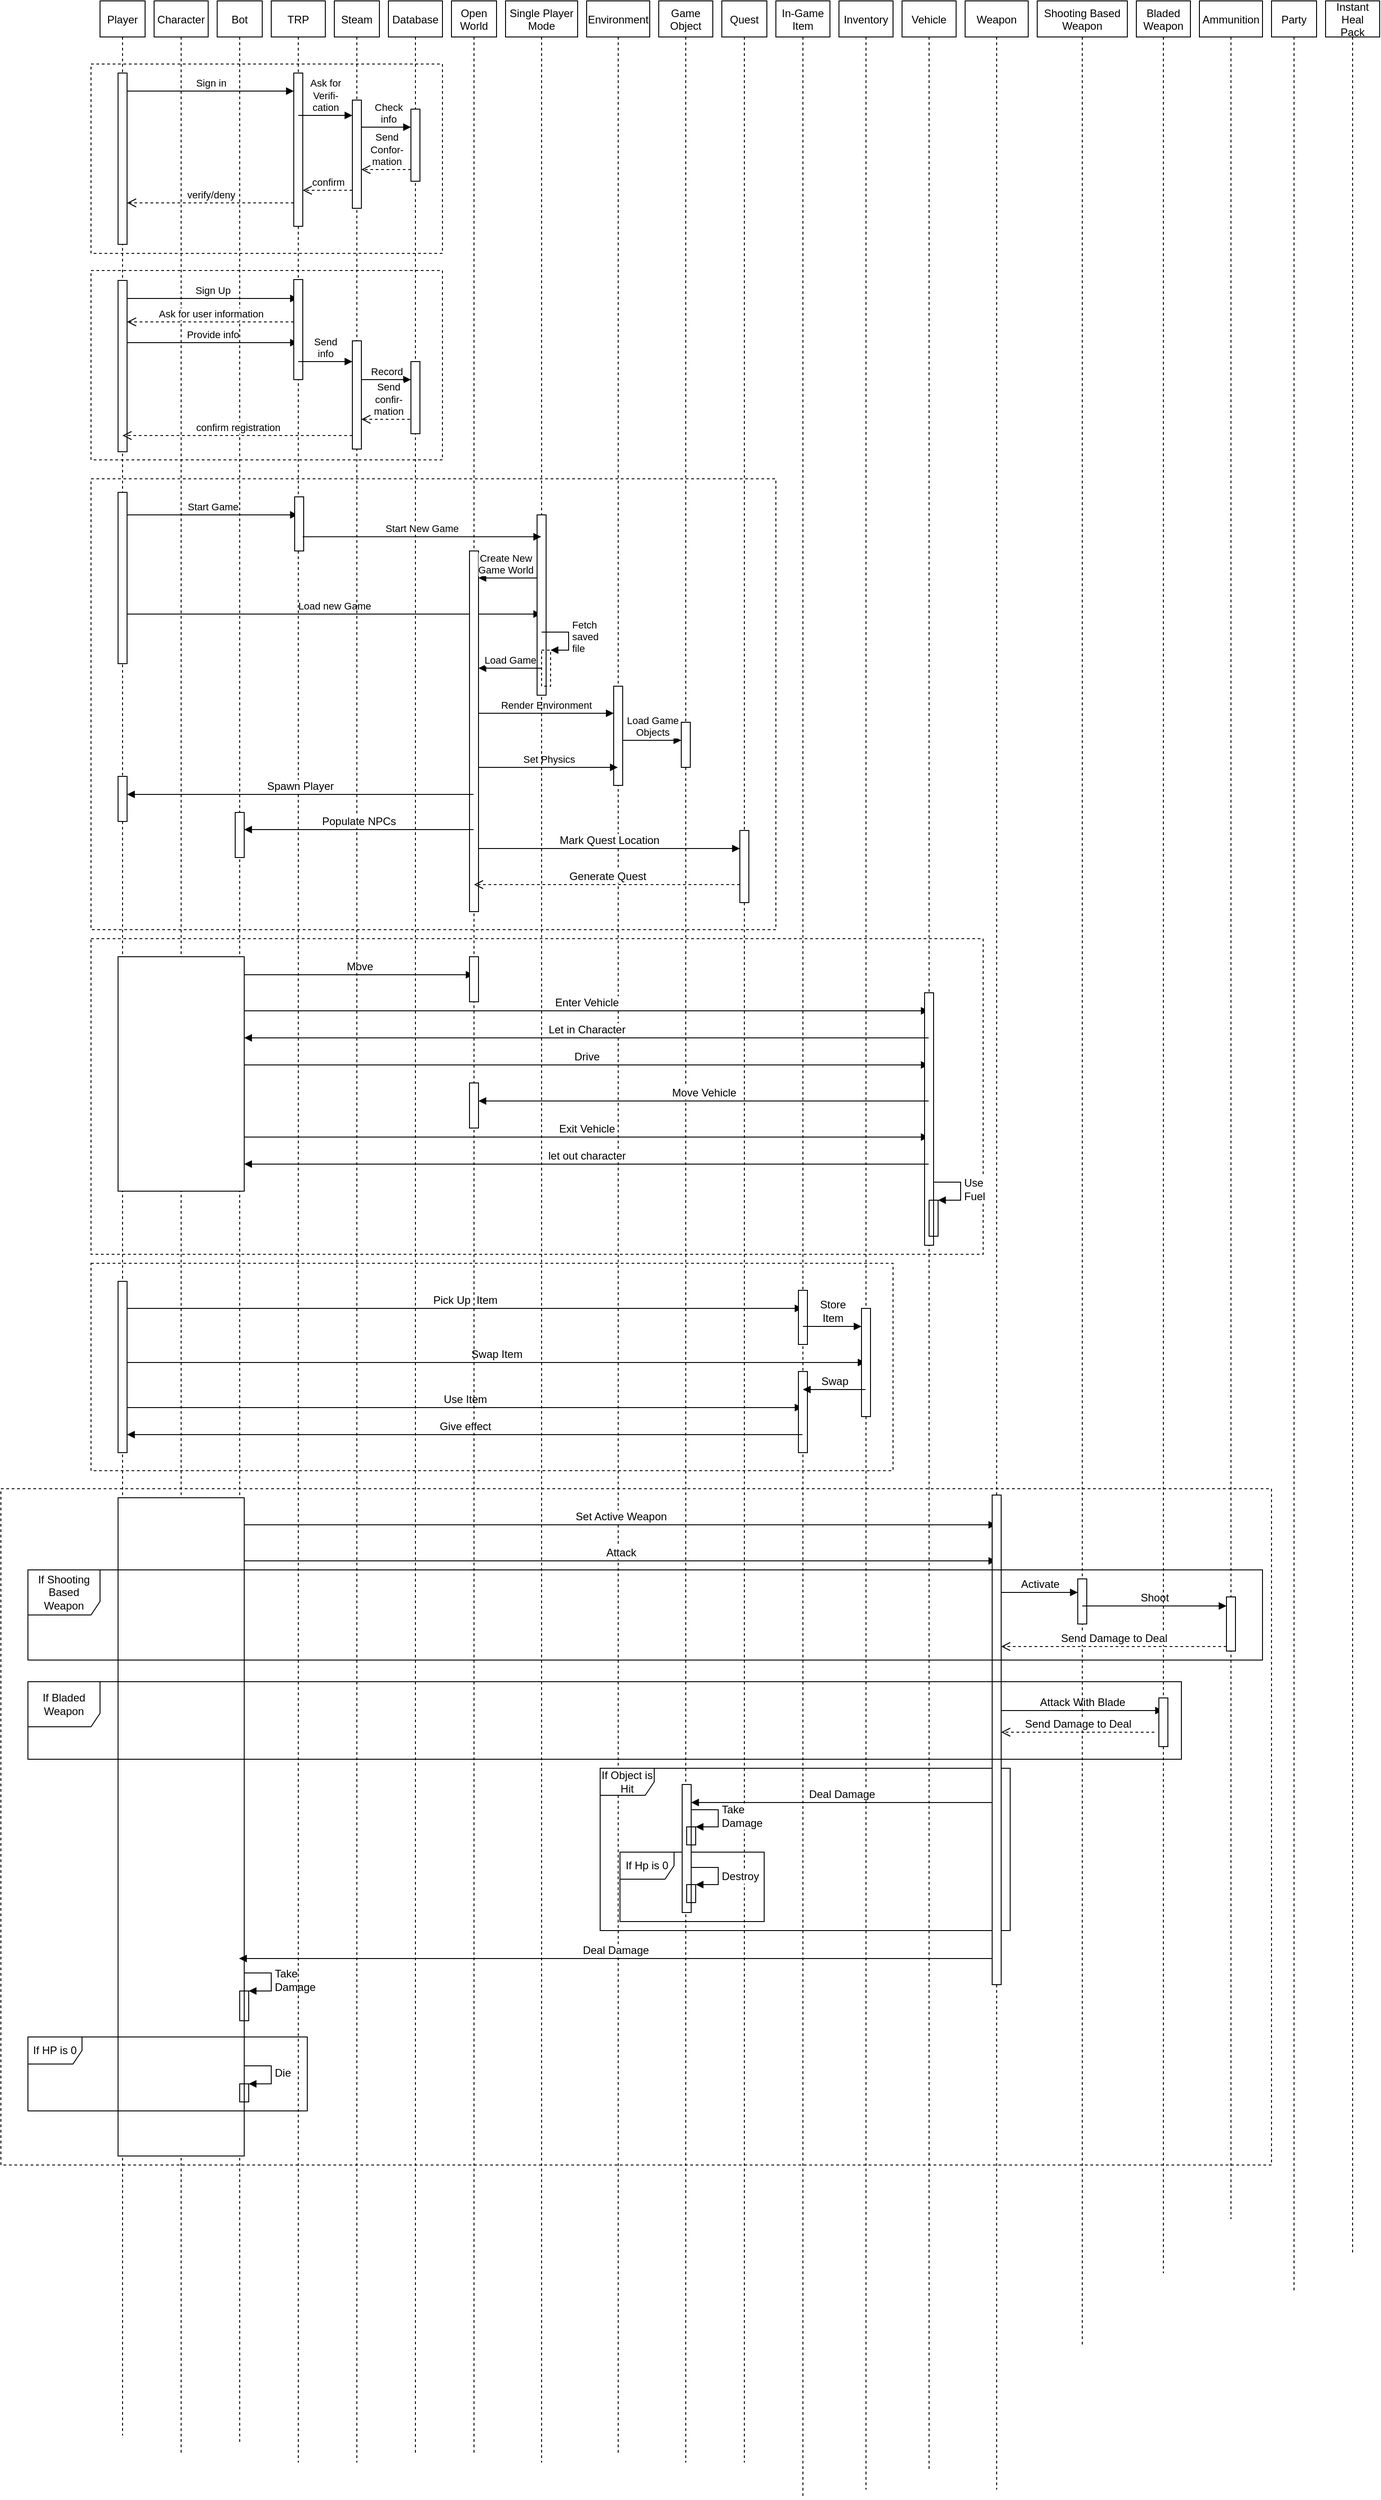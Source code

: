 <mxfile version="17.0.0" type="github">
  <diagram id="kgpKYQtTHZ0yAKxKKP6v" name="Page-1">
    <mxGraphModel dx="667" dy="747" grid="1" gridSize="10" guides="0" tooltips="1" connect="0" arrows="0" fold="1" page="1" pageScale="1" pageWidth="850" pageHeight="1100" math="0" shadow="0">
      <root>
        <mxCell id="0" />
        <mxCell id="1" parent="0" />
        <mxCell id="_rLH7s73-tPlKPjFJsqt-13" value="Environment" style="shape=umlLifeline;perimeter=lifelinePerimeter;container=1;collapsible=0;recursiveResize=0;rounded=0;shadow=0;strokeWidth=1;" vertex="1" parent="1">
          <mxGeometry x="660" y="80" width="70" height="2720" as="geometry" />
        </mxCell>
        <mxCell id="_rLH7s73-tPlKPjFJsqt-14" value="" style="points=[];perimeter=orthogonalPerimeter;rounded=0;shadow=0;strokeWidth=1;" vertex="1" parent="_rLH7s73-tPlKPjFJsqt-13">
          <mxGeometry x="30" y="760" width="10" height="110" as="geometry" />
        </mxCell>
        <mxCell id="_rLH7s73-tPlKPjFJsqt-87" value="&lt;div&gt;Load Game&lt;/div&gt;&lt;div&gt;Objects&lt;br&gt;&lt;/div&gt;" style="html=1;verticalAlign=bottom;endArrow=block;rounded=0;labelBackgroundColor=#FFFFFF;" edge="1" parent="_rLH7s73-tPlKPjFJsqt-13" target="_rLH7s73-tPlKPjFJsqt-16">
          <mxGeometry width="80" relative="1" as="geometry">
            <mxPoint x="40" y="820" as="sourcePoint" />
            <mxPoint x="120" y="820" as="targetPoint" />
          </mxGeometry>
        </mxCell>
        <mxCell id="_rLH7s73-tPlKPjFJsqt-17" value="Quest" style="shape=umlLifeline;perimeter=lifelinePerimeter;container=1;collapsible=0;recursiveResize=0;rounded=0;shadow=0;strokeWidth=1;" vertex="1" parent="1">
          <mxGeometry x="810" y="80" width="50" height="2730" as="geometry" />
        </mxCell>
        <mxCell id="_rLH7s73-tPlKPjFJsqt-145" value="&lt;div&gt;If Object is&lt;/div&gt;&lt;div&gt;Hit&lt;br&gt;&lt;/div&gt;" style="shape=umlFrame;whiteSpace=wrap;html=1;fontSize=12;fillColor=default;" vertex="1" parent="_rLH7s73-tPlKPjFJsqt-17">
          <mxGeometry x="-135" y="1960" width="455" height="180" as="geometry" />
        </mxCell>
        <mxCell id="_rLH7s73-tPlKPjFJsqt-148" value="If Hp is 0" style="shape=umlFrame;whiteSpace=wrap;html=1;fontSize=12;fillColor=default;" vertex="1" parent="_rLH7s73-tPlKPjFJsqt-17">
          <mxGeometry x="-113" y="2053" width="160" height="77" as="geometry" />
        </mxCell>
        <mxCell id="_rLH7s73-tPlKPjFJsqt-118" value="" style="rounded=0;whiteSpace=wrap;html=1;dashed=1;fontSize=12;fillColor=none;" vertex="1" parent="1">
          <mxGeometry x="110" y="1480" width="890" height="230" as="geometry" />
        </mxCell>
        <mxCell id="_rLH7s73-tPlKPjFJsqt-109" value="" style="rounded=0;whiteSpace=wrap;html=1;dashed=1;fontSize=12;fillColor=none;" vertex="1" parent="1">
          <mxGeometry x="110" y="1120" width="990" height="350" as="geometry" />
        </mxCell>
        <mxCell id="_rLH7s73-tPlKPjFJsqt-96" value="" style="rounded=0;whiteSpace=wrap;html=1;dashed=1;fontSize=12;fillColor=none;" vertex="1" parent="1">
          <mxGeometry x="110" y="610" width="760" height="500" as="geometry" />
        </mxCell>
        <mxCell id="_rLH7s73-tPlKPjFJsqt-76" value="" style="rounded=0;whiteSpace=wrap;html=1;fillColor=none;dashed=1;" vertex="1" parent="1">
          <mxGeometry x="110" y="379" width="390" height="210" as="geometry" />
        </mxCell>
        <mxCell id="_rLH7s73-tPlKPjFJsqt-64" value="" style="rounded=0;whiteSpace=wrap;html=1;fillColor=none;dashed=1;" vertex="1" parent="1">
          <mxGeometry x="110" y="150" width="390" height="210" as="geometry" />
        </mxCell>
        <mxCell id="3nuBFxr9cyL0pnOWT2aG-1" value="Player" style="shape=umlLifeline;perimeter=lifelinePerimeter;container=1;collapsible=0;recursiveResize=0;rounded=0;shadow=0;strokeWidth=1;" parent="1" vertex="1">
          <mxGeometry x="120" y="80" width="50" height="2700" as="geometry" />
        </mxCell>
        <mxCell id="3nuBFxr9cyL0pnOWT2aG-2" value="" style="points=[];perimeter=orthogonalPerimeter;rounded=0;shadow=0;strokeWidth=1;" parent="3nuBFxr9cyL0pnOWT2aG-1" vertex="1">
          <mxGeometry x="20" y="80" width="10" height="190" as="geometry" />
        </mxCell>
        <mxCell id="_rLH7s73-tPlKPjFJsqt-55" value="Sign in" style="html=1;verticalAlign=bottom;endArrow=block;rounded=0;" edge="1" parent="3nuBFxr9cyL0pnOWT2aG-1" target="_rLH7s73-tPlKPjFJsqt-50">
          <mxGeometry width="80" relative="1" as="geometry">
            <mxPoint x="30" y="100" as="sourcePoint" />
            <mxPoint x="110" y="100" as="targetPoint" />
          </mxGeometry>
        </mxCell>
        <mxCell id="_rLH7s73-tPlKPjFJsqt-65" value="" style="points=[];perimeter=orthogonalPerimeter;rounded=0;shadow=0;strokeWidth=1;" vertex="1" parent="3nuBFxr9cyL0pnOWT2aG-1">
          <mxGeometry x="20" y="310" width="10" height="190" as="geometry" />
        </mxCell>
        <mxCell id="_rLH7s73-tPlKPjFJsqt-67" value="Sign Up" style="html=1;verticalAlign=bottom;endArrow=block;rounded=0;" edge="1" parent="3nuBFxr9cyL0pnOWT2aG-1" target="_rLH7s73-tPlKPjFJsqt-3">
          <mxGeometry width="80" relative="1" as="geometry">
            <mxPoint x="30" y="330" as="sourcePoint" />
            <mxPoint x="220" y="330" as="targetPoint" />
          </mxGeometry>
        </mxCell>
        <mxCell id="_rLH7s73-tPlKPjFJsqt-69" value="Provide info" style="html=1;verticalAlign=bottom;endArrow=block;rounded=0;" edge="1" parent="3nuBFxr9cyL0pnOWT2aG-1">
          <mxGeometry width="80" relative="1" as="geometry">
            <mxPoint x="30" y="379" as="sourcePoint" />
            <mxPoint x="219.5" y="379" as="targetPoint" />
          </mxGeometry>
        </mxCell>
        <mxCell id="_rLH7s73-tPlKPjFJsqt-77" value="" style="points=[];perimeter=orthogonalPerimeter;rounded=0;shadow=0;strokeWidth=1;" vertex="1" parent="3nuBFxr9cyL0pnOWT2aG-1">
          <mxGeometry x="20" y="545" width="10" height="190" as="geometry" />
        </mxCell>
        <mxCell id="_rLH7s73-tPlKPjFJsqt-79" value="Start Game" style="html=1;verticalAlign=bottom;endArrow=block;rounded=0;" edge="1" parent="3nuBFxr9cyL0pnOWT2aG-1" target="_rLH7s73-tPlKPjFJsqt-3">
          <mxGeometry width="80" relative="1" as="geometry">
            <mxPoint x="30" y="570" as="sourcePoint" />
            <mxPoint x="110" y="570" as="targetPoint" />
          </mxGeometry>
        </mxCell>
        <mxCell id="_rLH7s73-tPlKPjFJsqt-82" value="Load new Game" style="html=1;verticalAlign=bottom;endArrow=block;rounded=0;" edge="1" parent="3nuBFxr9cyL0pnOWT2aG-1" target="_rLH7s73-tPlKPjFJsqt-11">
          <mxGeometry width="80" relative="1" as="geometry">
            <mxPoint x="30" y="680" as="sourcePoint" />
            <mxPoint x="110" y="680" as="targetPoint" />
          </mxGeometry>
        </mxCell>
        <mxCell id="_rLH7s73-tPlKPjFJsqt-110" value="" style="points=[];perimeter=orthogonalPerimeter;rounded=0;shadow=0;strokeWidth=1;" vertex="1" parent="3nuBFxr9cyL0pnOWT2aG-1">
          <mxGeometry x="20" y="1420" width="10" height="190" as="geometry" />
        </mxCell>
        <mxCell id="_rLH7s73-tPlKPjFJsqt-111" value="Pick Up&amp;nbsp; Item" style="html=1;verticalAlign=bottom;endArrow=block;rounded=0;labelBackgroundColor=#FFFFFF;fontSize=12;" edge="1" parent="3nuBFxr9cyL0pnOWT2aG-1" target="_rLH7s73-tPlKPjFJsqt-19">
          <mxGeometry width="80" relative="1" as="geometry">
            <mxPoint x="30" y="1450" as="sourcePoint" />
            <mxPoint x="110" y="1450" as="targetPoint" />
          </mxGeometry>
        </mxCell>
        <mxCell id="_rLH7s73-tPlKPjFJsqt-113" value="Swap Item" style="html=1;verticalAlign=bottom;endArrow=block;rounded=0;labelBackgroundColor=#FFFFFF;fontSize=12;" edge="1" parent="3nuBFxr9cyL0pnOWT2aG-1" target="_rLH7s73-tPlKPjFJsqt-23">
          <mxGeometry width="80" relative="1" as="geometry">
            <mxPoint x="30" y="1510" as="sourcePoint" />
            <mxPoint x="110" y="1510" as="targetPoint" />
          </mxGeometry>
        </mxCell>
        <mxCell id="_rLH7s73-tPlKPjFJsqt-116" value="Use Item" style="html=1;verticalAlign=bottom;endArrow=block;rounded=0;labelBackgroundColor=#FFFFFF;fontSize=12;" edge="1" parent="3nuBFxr9cyL0pnOWT2aG-1" target="_rLH7s73-tPlKPjFJsqt-19">
          <mxGeometry width="80" relative="1" as="geometry">
            <mxPoint x="30" y="1560" as="sourcePoint" />
            <mxPoint x="110" y="1560" as="targetPoint" />
          </mxGeometry>
        </mxCell>
        <mxCell id="3nuBFxr9cyL0pnOWT2aG-5" value="Character" style="shape=umlLifeline;perimeter=lifelinePerimeter;container=1;collapsible=0;recursiveResize=0;rounded=0;shadow=0;strokeWidth=1;" parent="1" vertex="1">
          <mxGeometry x="180" y="80" width="60" height="2720" as="geometry" />
        </mxCell>
        <mxCell id="_rLH7s73-tPlKPjFJsqt-1" value="Bot" style="shape=umlLifeline;perimeter=lifelinePerimeter;container=1;collapsible=0;recursiveResize=0;rounded=0;shadow=0;strokeWidth=1;" vertex="1" parent="1">
          <mxGeometry x="250" y="80" width="50" height="2710" as="geometry" />
        </mxCell>
        <mxCell id="_rLH7s73-tPlKPjFJsqt-91" value="" style="points=[];perimeter=orthogonalPerimeter;rounded=0;shadow=0;strokeWidth=1;" vertex="1" parent="_rLH7s73-tPlKPjFJsqt-1">
          <mxGeometry x="20" y="900" width="10" height="50" as="geometry" />
        </mxCell>
        <mxCell id="_rLH7s73-tPlKPjFJsqt-99" value="Move" style="html=1;verticalAlign=bottom;endArrow=block;rounded=0;labelBackgroundColor=#FFFFFF;fontSize=12;" edge="1" parent="_rLH7s73-tPlKPjFJsqt-1" target="_rLH7s73-tPlKPjFJsqt-9">
          <mxGeometry width="80" relative="1" as="geometry">
            <mxPoint x="30" y="1080" as="sourcePoint" />
            <mxPoint x="110" y="1080" as="targetPoint" />
          </mxGeometry>
        </mxCell>
        <mxCell id="_rLH7s73-tPlKPjFJsqt-100" value="Enter Vehicle" style="html=1;verticalAlign=bottom;endArrow=block;rounded=0;labelBackgroundColor=#FFFFFF;fontSize=12;" edge="1" parent="_rLH7s73-tPlKPjFJsqt-1" target="_rLH7s73-tPlKPjFJsqt-25">
          <mxGeometry width="80" relative="1" as="geometry">
            <mxPoint x="30" y="1120" as="sourcePoint" />
            <mxPoint x="110" y="1120" as="targetPoint" />
          </mxGeometry>
        </mxCell>
        <mxCell id="_rLH7s73-tPlKPjFJsqt-102" value="Drive" style="html=1;verticalAlign=bottom;endArrow=block;rounded=0;labelBackgroundColor=#FFFFFF;fontSize=12;" edge="1" parent="_rLH7s73-tPlKPjFJsqt-1">
          <mxGeometry width="80" relative="1" as="geometry">
            <mxPoint x="30" y="1180" as="sourcePoint" />
            <mxPoint x="789.5" y="1180" as="targetPoint" />
          </mxGeometry>
        </mxCell>
        <mxCell id="_rLH7s73-tPlKPjFJsqt-105" value="Exit Vehicle" style="html=1;verticalAlign=bottom;endArrow=block;rounded=0;labelBackgroundColor=#FFFFFF;fontSize=12;" edge="1" parent="_rLH7s73-tPlKPjFJsqt-1" target="_rLH7s73-tPlKPjFJsqt-25">
          <mxGeometry width="80" relative="1" as="geometry">
            <mxPoint x="30" y="1260" as="sourcePoint" />
            <mxPoint x="110" y="1260" as="targetPoint" />
          </mxGeometry>
        </mxCell>
        <mxCell id="_rLH7s73-tPlKPjFJsqt-119" value="" style="points=[];perimeter=orthogonalPerimeter;rounded=0;shadow=0;strokeWidth=1;" vertex="1" parent="_rLH7s73-tPlKPjFJsqt-1">
          <mxGeometry x="-110" y="1660" width="140" height="730" as="geometry" />
        </mxCell>
        <mxCell id="_rLH7s73-tPlKPjFJsqt-121" value="Set Active Weapon" style="html=1;verticalAlign=bottom;endArrow=block;rounded=0;labelBackgroundColor=#FFFFFF;fontSize=12;" edge="1" parent="_rLH7s73-tPlKPjFJsqt-1" target="_rLH7s73-tPlKPjFJsqt-21">
          <mxGeometry width="80" relative="1" as="geometry">
            <mxPoint x="30" y="1690" as="sourcePoint" />
            <mxPoint x="110" y="1690" as="targetPoint" />
          </mxGeometry>
        </mxCell>
        <mxCell id="_rLH7s73-tPlKPjFJsqt-122" value="Attack" style="html=1;verticalAlign=bottom;endArrow=block;rounded=0;labelBackgroundColor=#FFFFFF;fontSize=12;" edge="1" parent="_rLH7s73-tPlKPjFJsqt-1" target="_rLH7s73-tPlKPjFJsqt-21">
          <mxGeometry width="80" relative="1" as="geometry">
            <mxPoint x="30" y="1730" as="sourcePoint" />
            <mxPoint x="110" y="1730" as="targetPoint" />
          </mxGeometry>
        </mxCell>
        <mxCell id="_rLH7s73-tPlKPjFJsqt-134" value="" style="html=1;points=[];perimeter=orthogonalPerimeter;fontSize=12;fillColor=none;" vertex="1" parent="_rLH7s73-tPlKPjFJsqt-1">
          <mxGeometry x="25" y="2207" width="10" height="33" as="geometry" />
        </mxCell>
        <mxCell id="_rLH7s73-tPlKPjFJsqt-135" value="&lt;div&gt;Take&lt;/div&gt;&lt;div&gt;Damage&lt;/div&gt;" style="edgeStyle=orthogonalEdgeStyle;html=1;align=left;spacingLeft=2;endArrow=block;rounded=0;entryX=1;entryY=0;labelBackgroundColor=#FFFFFF;fontSize=12;" edge="1" target="_rLH7s73-tPlKPjFJsqt-134" parent="_rLH7s73-tPlKPjFJsqt-1">
          <mxGeometry relative="1" as="geometry">
            <mxPoint x="30" y="2187" as="sourcePoint" />
            <Array as="points">
              <mxPoint x="60" y="2187" />
            </Array>
          </mxGeometry>
        </mxCell>
        <mxCell id="_rLH7s73-tPlKPjFJsqt-3" value="TRP" style="shape=umlLifeline;perimeter=lifelinePerimeter;container=1;collapsible=0;recursiveResize=0;rounded=0;shadow=0;strokeWidth=1;" vertex="1" parent="1">
          <mxGeometry x="310" y="80" width="60" height="2730" as="geometry" />
        </mxCell>
        <mxCell id="_rLH7s73-tPlKPjFJsqt-50" value="" style="points=[];perimeter=orthogonalPerimeter;rounded=0;shadow=0;strokeWidth=1;" vertex="1" parent="_rLH7s73-tPlKPjFJsqt-3">
          <mxGeometry x="25" y="80" width="10" height="170" as="geometry" />
        </mxCell>
        <mxCell id="_rLH7s73-tPlKPjFJsqt-56" value="&lt;div&gt;Ask for &lt;br&gt;&lt;/div&gt;&lt;div&gt;Verifi-&lt;/div&gt;&lt;div&gt;cation&lt;br&gt;&lt;/div&gt;" style="html=1;verticalAlign=bottom;endArrow=block;rounded=0;" edge="1" parent="_rLH7s73-tPlKPjFJsqt-3" target="_rLH7s73-tPlKPjFJsqt-51">
          <mxGeometry width="80" relative="1" as="geometry">
            <mxPoint x="30" y="127" as="sourcePoint" />
            <mxPoint x="94.5" y="127" as="targetPoint" />
          </mxGeometry>
        </mxCell>
        <mxCell id="_rLH7s73-tPlKPjFJsqt-61" value="confirm" style="html=1;verticalAlign=bottom;endArrow=open;dashed=1;endSize=8;rounded=0;" edge="1" parent="_rLH7s73-tPlKPjFJsqt-3" target="_rLH7s73-tPlKPjFJsqt-50">
          <mxGeometry relative="1" as="geometry">
            <mxPoint x="90" y="210" as="sourcePoint" />
            <mxPoint x="40" y="210" as="targetPoint" />
          </mxGeometry>
        </mxCell>
        <mxCell id="_rLH7s73-tPlKPjFJsqt-66" value="" style="points=[];perimeter=orthogonalPerimeter;rounded=0;shadow=0;strokeWidth=1;" vertex="1" parent="_rLH7s73-tPlKPjFJsqt-3">
          <mxGeometry x="25" y="309" width="10" height="111" as="geometry" />
        </mxCell>
        <mxCell id="_rLH7s73-tPlKPjFJsqt-71" value="&lt;div&gt;Send&lt;/div&gt;&lt;div&gt;info&lt;/div&gt;" style="html=1;verticalAlign=bottom;endArrow=block;rounded=0;" edge="1" parent="_rLH7s73-tPlKPjFJsqt-3" target="_rLH7s73-tPlKPjFJsqt-70">
          <mxGeometry width="80" relative="1" as="geometry">
            <mxPoint x="30" y="400" as="sourcePoint" />
            <mxPoint x="110" y="400" as="targetPoint" />
          </mxGeometry>
        </mxCell>
        <mxCell id="_rLH7s73-tPlKPjFJsqt-75" value="confirm registration" style="html=1;verticalAlign=bottom;endArrow=open;dashed=1;endSize=8;rounded=0;" edge="1" parent="_rLH7s73-tPlKPjFJsqt-3">
          <mxGeometry relative="1" as="geometry">
            <mxPoint x="90" y="482" as="sourcePoint" />
            <mxPoint x="-165.071" y="482" as="targetPoint" />
          </mxGeometry>
        </mxCell>
        <mxCell id="_rLH7s73-tPlKPjFJsqt-78" value="" style="points=[];perimeter=orthogonalPerimeter;rounded=0;shadow=0;strokeWidth=1;" vertex="1" parent="_rLH7s73-tPlKPjFJsqt-3">
          <mxGeometry x="26" y="550" width="10" height="60" as="geometry" />
        </mxCell>
        <mxCell id="_rLH7s73-tPlKPjFJsqt-5" value="Steam" style="shape=umlLifeline;perimeter=lifelinePerimeter;container=1;collapsible=0;recursiveResize=0;rounded=0;shadow=0;strokeWidth=1;" vertex="1" parent="1">
          <mxGeometry x="380" y="80" width="50" height="2730" as="geometry" />
        </mxCell>
        <mxCell id="_rLH7s73-tPlKPjFJsqt-51" value="" style="points=[];perimeter=orthogonalPerimeter;rounded=0;shadow=0;strokeWidth=1;" vertex="1" parent="_rLH7s73-tPlKPjFJsqt-5">
          <mxGeometry x="20" y="110" width="10" height="120" as="geometry" />
        </mxCell>
        <mxCell id="_rLH7s73-tPlKPjFJsqt-58" value="&lt;div&gt;Check &lt;br&gt;&lt;/div&gt;&lt;div&gt;info&lt;/div&gt;" style="html=1;verticalAlign=bottom;endArrow=block;rounded=0;" edge="1" parent="_rLH7s73-tPlKPjFJsqt-5">
          <mxGeometry x="0.091" width="80" relative="1" as="geometry">
            <mxPoint x="30" y="140" as="sourcePoint" />
            <mxPoint x="85" y="140" as="targetPoint" />
            <mxPoint as="offset" />
          </mxGeometry>
        </mxCell>
        <mxCell id="_rLH7s73-tPlKPjFJsqt-60" value="&lt;div&gt;Send&lt;/div&gt;&lt;div&gt;Confor-&lt;/div&gt;&lt;div&gt;mation&lt;/div&gt;" style="html=1;verticalAlign=bottom;endArrow=open;dashed=1;endSize=8;rounded=0;" edge="1" parent="_rLH7s73-tPlKPjFJsqt-5">
          <mxGeometry relative="1" as="geometry">
            <mxPoint x="85" y="187" as="sourcePoint" />
            <mxPoint x="30" y="187" as="targetPoint" />
          </mxGeometry>
        </mxCell>
        <mxCell id="_rLH7s73-tPlKPjFJsqt-70" value="" style="points=[];perimeter=orthogonalPerimeter;rounded=0;shadow=0;strokeWidth=1;" vertex="1" parent="_rLH7s73-tPlKPjFJsqt-5">
          <mxGeometry x="20" y="377" width="10" height="120" as="geometry" />
        </mxCell>
        <mxCell id="_rLH7s73-tPlKPjFJsqt-73" value="Record" style="html=1;verticalAlign=bottom;endArrow=block;rounded=0;" edge="1" parent="_rLH7s73-tPlKPjFJsqt-5" target="_rLH7s73-tPlKPjFJsqt-72">
          <mxGeometry width="80" relative="1" as="geometry">
            <mxPoint x="30" y="420" as="sourcePoint" />
            <mxPoint x="110" y="420" as="targetPoint" />
          </mxGeometry>
        </mxCell>
        <mxCell id="_rLH7s73-tPlKPjFJsqt-74" value="&lt;div&gt;Send &lt;br&gt;&lt;/div&gt;&lt;div&gt;confir-&lt;/div&gt;&lt;div&gt;mation&lt;/div&gt;" style="html=1;verticalAlign=bottom;endArrow=open;dashed=1;endSize=8;rounded=0;" edge="1" parent="_rLH7s73-tPlKPjFJsqt-5">
          <mxGeometry relative="1" as="geometry">
            <mxPoint x="90" y="464" as="sourcePoint" />
            <mxPoint x="30" y="464" as="targetPoint" />
          </mxGeometry>
        </mxCell>
        <mxCell id="_rLH7s73-tPlKPjFJsqt-7" value="Database" style="shape=umlLifeline;perimeter=lifelinePerimeter;container=1;collapsible=0;recursiveResize=0;rounded=0;shadow=0;strokeWidth=1;" vertex="1" parent="1">
          <mxGeometry x="440" y="80" width="60" height="2720" as="geometry" />
        </mxCell>
        <mxCell id="_rLH7s73-tPlKPjFJsqt-52" value="" style="points=[];perimeter=orthogonalPerimeter;rounded=0;shadow=0;strokeWidth=1;" vertex="1" parent="_rLH7s73-tPlKPjFJsqt-7">
          <mxGeometry x="25" y="120" width="10" height="80" as="geometry" />
        </mxCell>
        <mxCell id="_rLH7s73-tPlKPjFJsqt-72" value="" style="points=[];perimeter=orthogonalPerimeter;rounded=0;shadow=0;strokeWidth=1;" vertex="1" parent="_rLH7s73-tPlKPjFJsqt-7">
          <mxGeometry x="25" y="400" width="10" height="80" as="geometry" />
        </mxCell>
        <mxCell id="_rLH7s73-tPlKPjFJsqt-9" value="Open&#xa;World" style="shape=umlLifeline;perimeter=lifelinePerimeter;container=1;collapsible=0;recursiveResize=0;rounded=0;shadow=0;strokeWidth=1;" vertex="1" parent="1">
          <mxGeometry x="510" y="80" width="50" height="2720" as="geometry" />
        </mxCell>
        <mxCell id="_rLH7s73-tPlKPjFJsqt-10" value="" style="points=[];perimeter=orthogonalPerimeter;rounded=0;shadow=0;strokeWidth=1;" vertex="1" parent="_rLH7s73-tPlKPjFJsqt-9">
          <mxGeometry x="20" y="610" width="10" height="400" as="geometry" />
        </mxCell>
        <mxCell id="_rLH7s73-tPlKPjFJsqt-86" value="&lt;span style=&quot;background-color: rgb(255 , 255 , 255)&quot;&gt;Render Environment&lt;/span&gt;" style="html=1;verticalAlign=bottom;endArrow=block;rounded=0;" edge="1" parent="_rLH7s73-tPlKPjFJsqt-9" target="_rLH7s73-tPlKPjFJsqt-14">
          <mxGeometry width="80" relative="1" as="geometry">
            <mxPoint x="30" y="790" as="sourcePoint" />
            <mxPoint x="170" y="790" as="targetPoint" />
          </mxGeometry>
        </mxCell>
        <mxCell id="_rLH7s73-tPlKPjFJsqt-88" value="Set Physics" style="html=1;verticalAlign=bottom;endArrow=block;rounded=0;labelBackgroundColor=#FFFFFF;" edge="1" parent="_rLH7s73-tPlKPjFJsqt-9" target="_rLH7s73-tPlKPjFJsqt-13">
          <mxGeometry width="80" relative="1" as="geometry">
            <mxPoint x="30" y="850" as="sourcePoint" />
            <mxPoint x="110" y="850" as="targetPoint" />
          </mxGeometry>
        </mxCell>
        <mxCell id="_rLH7s73-tPlKPjFJsqt-93" value="Mark Quest Location" style="html=1;verticalAlign=bottom;endArrow=block;rounded=0;labelBackgroundColor=#FFFFFF;fontSize=12;" edge="1" parent="_rLH7s73-tPlKPjFJsqt-9" target="_rLH7s73-tPlKPjFJsqt-18">
          <mxGeometry width="80" relative="1" as="geometry">
            <mxPoint x="30" y="940" as="sourcePoint" />
            <mxPoint x="110" y="940" as="targetPoint" />
          </mxGeometry>
        </mxCell>
        <mxCell id="_rLH7s73-tPlKPjFJsqt-98" value="" style="points=[];perimeter=orthogonalPerimeter;rounded=0;shadow=0;strokeWidth=1;" vertex="1" parent="_rLH7s73-tPlKPjFJsqt-9">
          <mxGeometry x="20" y="1060" width="10" height="50" as="geometry" />
        </mxCell>
        <mxCell id="_rLH7s73-tPlKPjFJsqt-103" value="" style="points=[];perimeter=orthogonalPerimeter;rounded=0;shadow=0;strokeWidth=1;" vertex="1" parent="_rLH7s73-tPlKPjFJsqt-9">
          <mxGeometry x="20" y="1200" width="10" height="50" as="geometry" />
        </mxCell>
        <mxCell id="_rLH7s73-tPlKPjFJsqt-11" value="Single Player&#xa;Mode" style="shape=umlLifeline;perimeter=lifelinePerimeter;container=1;collapsible=0;recursiveResize=0;rounded=0;shadow=0;strokeWidth=1;" vertex="1" parent="1">
          <mxGeometry x="570" y="80" width="80" height="2730" as="geometry" />
        </mxCell>
        <mxCell id="_rLH7s73-tPlKPjFJsqt-12" value="" style="points=[];perimeter=orthogonalPerimeter;rounded=0;shadow=0;strokeWidth=1;" vertex="1" parent="_rLH7s73-tPlKPjFJsqt-11">
          <mxGeometry x="35" y="570" width="10" height="200" as="geometry" />
        </mxCell>
        <mxCell id="_rLH7s73-tPlKPjFJsqt-81" value="&lt;div&gt;Create New&lt;/div&gt;&lt;div&gt;Game World&lt;br&gt;&lt;/div&gt;" style="html=1;verticalAlign=bottom;endArrow=block;rounded=0;" edge="1" parent="_rLH7s73-tPlKPjFJsqt-11" source="_rLH7s73-tPlKPjFJsqt-12">
          <mxGeometry x="0.077" width="80" relative="1" as="geometry">
            <mxPoint x="50" y="640" as="sourcePoint" />
            <mxPoint x="-30" y="640" as="targetPoint" />
            <mxPoint as="offset" />
          </mxGeometry>
        </mxCell>
        <mxCell id="_rLH7s73-tPlKPjFJsqt-83" value="" style="html=1;points=[];perimeter=orthogonalPerimeter;dashed=1;fillColor=none;" vertex="1" parent="_rLH7s73-tPlKPjFJsqt-11">
          <mxGeometry x="40" y="720" width="10" height="40" as="geometry" />
        </mxCell>
        <mxCell id="_rLH7s73-tPlKPjFJsqt-84" value="&lt;div&gt;Fetch &lt;br&gt;&lt;/div&gt;&lt;div&gt;saved &lt;br&gt;&lt;/div&gt;&lt;div&gt;file&lt;/div&gt;" style="edgeStyle=orthogonalEdgeStyle;html=1;align=left;spacingLeft=2;endArrow=block;rounded=0;entryX=1;entryY=0;" edge="1" target="_rLH7s73-tPlKPjFJsqt-83" parent="_rLH7s73-tPlKPjFJsqt-11">
          <mxGeometry relative="1" as="geometry">
            <mxPoint x="40" y="700" as="sourcePoint" />
            <Array as="points">
              <mxPoint x="70" y="700" />
            </Array>
          </mxGeometry>
        </mxCell>
        <mxCell id="_rLH7s73-tPlKPjFJsqt-85" value="Load Game" style="html=1;verticalAlign=bottom;endArrow=block;rounded=0;entryX=0;entryY=0.499;entryDx=0;entryDy=0;entryPerimeter=0;exitX=0;exitY=0.499;exitDx=0;exitDy=0;exitPerimeter=0;" edge="1" parent="_rLH7s73-tPlKPjFJsqt-11" source="_rLH7s73-tPlKPjFJsqt-83">
          <mxGeometry width="80" relative="1" as="geometry">
            <mxPoint x="30" y="740" as="sourcePoint" />
            <mxPoint x="-30" y="740" as="targetPoint" />
          </mxGeometry>
        </mxCell>
        <mxCell id="_rLH7s73-tPlKPjFJsqt-15" value="Game&#xa;Object" style="shape=umlLifeline;perimeter=lifelinePerimeter;container=1;collapsible=0;recursiveResize=0;rounded=0;shadow=0;strokeWidth=1;fillColor=none;" vertex="1" parent="1">
          <mxGeometry x="740" y="80" width="60" height="2730" as="geometry" />
        </mxCell>
        <mxCell id="_rLH7s73-tPlKPjFJsqt-16" value="" style="points=[];perimeter=orthogonalPerimeter;rounded=0;shadow=0;strokeWidth=1;" vertex="1" parent="_rLH7s73-tPlKPjFJsqt-15">
          <mxGeometry x="25" y="800" width="10" height="50" as="geometry" />
        </mxCell>
        <mxCell id="_rLH7s73-tPlKPjFJsqt-132" value="&lt;div&gt;Take&lt;/div&gt;&lt;div&gt;Damage&lt;br&gt;&lt;/div&gt;" style="edgeStyle=orthogonalEdgeStyle;html=1;align=left;spacingLeft=2;endArrow=block;rounded=0;entryX=1;entryY=0;labelBackgroundColor=#FFFFFF;fontSize=12;" edge="1" target="_rLH7s73-tPlKPjFJsqt-131" parent="_rLH7s73-tPlKPjFJsqt-15">
          <mxGeometry relative="1" as="geometry">
            <mxPoint x="36" y="2006" as="sourcePoint" />
            <Array as="points">
              <mxPoint x="66" y="2006" />
            </Array>
          </mxGeometry>
        </mxCell>
        <mxCell id="_rLH7s73-tPlKPjFJsqt-130" value="" style="points=[];perimeter=orthogonalPerimeter;rounded=0;shadow=0;strokeWidth=1;" vertex="1" parent="_rLH7s73-tPlKPjFJsqt-15">
          <mxGeometry x="26" y="1978" width="10" height="142" as="geometry" />
        </mxCell>
        <mxCell id="_rLH7s73-tPlKPjFJsqt-131" value="" style="html=1;points=[];perimeter=orthogonalPerimeter;fontSize=12;fillColor=none;" vertex="1" parent="_rLH7s73-tPlKPjFJsqt-15">
          <mxGeometry x="31" y="2025" width="10" height="20" as="geometry" />
        </mxCell>
        <mxCell id="_rLH7s73-tPlKPjFJsqt-146" value="" style="html=1;points=[];perimeter=orthogonalPerimeter;fontSize=12;fillColor=none;" vertex="1" parent="_rLH7s73-tPlKPjFJsqt-15">
          <mxGeometry x="31" y="2089" width="10" height="20" as="geometry" />
        </mxCell>
        <mxCell id="_rLH7s73-tPlKPjFJsqt-147" value="Destroy" style="edgeStyle=orthogonalEdgeStyle;html=1;align=left;spacingLeft=2;endArrow=block;rounded=0;entryX=1;entryY=0;labelBackgroundColor=#FFFFFF;fontSize=12;" edge="1" target="_rLH7s73-tPlKPjFJsqt-146" parent="_rLH7s73-tPlKPjFJsqt-15">
          <mxGeometry x="0.191" relative="1" as="geometry">
            <mxPoint x="36" y="2060" as="sourcePoint" />
            <Array as="points">
              <mxPoint x="36" y="2070" />
              <mxPoint x="66" y="2070" />
              <mxPoint x="66" y="2089" />
            </Array>
            <mxPoint as="offset" />
          </mxGeometry>
        </mxCell>
        <mxCell id="_rLH7s73-tPlKPjFJsqt-19" value="In-Game&#xa;Item" style="shape=umlLifeline;perimeter=lifelinePerimeter;container=1;collapsible=0;recursiveResize=0;rounded=0;shadow=0;strokeWidth=1;" vertex="1" parent="1">
          <mxGeometry x="870" y="80" width="60" height="2770" as="geometry" />
        </mxCell>
        <mxCell id="_rLH7s73-tPlKPjFJsqt-20" value="" style="points=[];perimeter=orthogonalPerimeter;rounded=0;shadow=0;strokeWidth=1;" vertex="1" parent="_rLH7s73-tPlKPjFJsqt-19">
          <mxGeometry x="25" y="1430" width="10" height="60" as="geometry" />
        </mxCell>
        <mxCell id="_rLH7s73-tPlKPjFJsqt-112" value="&lt;div&gt;Store&lt;/div&gt;&lt;div&gt;Item&lt;/div&gt;" style="html=1;verticalAlign=bottom;endArrow=block;rounded=0;labelBackgroundColor=#FFFFFF;fontSize=12;" edge="1" parent="_rLH7s73-tPlKPjFJsqt-19" target="_rLH7s73-tPlKPjFJsqt-24">
          <mxGeometry width="80" relative="1" as="geometry">
            <mxPoint x="30" y="1470" as="sourcePoint" />
            <mxPoint x="110" y="1470" as="targetPoint" />
          </mxGeometry>
        </mxCell>
        <mxCell id="_rLH7s73-tPlKPjFJsqt-114" value="" style="points=[];perimeter=orthogonalPerimeter;rounded=0;shadow=0;strokeWidth=1;" vertex="1" parent="_rLH7s73-tPlKPjFJsqt-19">
          <mxGeometry x="25" y="1520" width="10" height="90" as="geometry" />
        </mxCell>
        <mxCell id="_rLH7s73-tPlKPjFJsqt-21" value="Weapon" style="shape=umlLifeline;perimeter=lifelinePerimeter;container=1;collapsible=0;recursiveResize=0;rounded=0;shadow=0;strokeWidth=1;" vertex="1" parent="1">
          <mxGeometry x="1080" y="80" width="70" height="2760" as="geometry" />
        </mxCell>
        <mxCell id="_rLH7s73-tPlKPjFJsqt-120" value="" style="points=[];perimeter=orthogonalPerimeter;rounded=0;shadow=0;strokeWidth=1;" vertex="1" parent="_rLH7s73-tPlKPjFJsqt-21">
          <mxGeometry x="30" y="1657" width="10" height="543" as="geometry" />
        </mxCell>
        <mxCell id="_rLH7s73-tPlKPjFJsqt-126" value="Activate" style="html=1;verticalAlign=bottom;endArrow=block;rounded=0;labelBackgroundColor=#FFFFFF;fontSize=12;" edge="1" parent="_rLH7s73-tPlKPjFJsqt-21" target="_rLH7s73-tPlKPjFJsqt-125">
          <mxGeometry width="80" relative="1" as="geometry">
            <mxPoint x="40" y="1765" as="sourcePoint" />
            <mxPoint x="120" y="1765" as="targetPoint" />
          </mxGeometry>
        </mxCell>
        <mxCell id="_rLH7s73-tPlKPjFJsqt-140" value="Attack With Blade" style="html=1;verticalAlign=bottom;endArrow=block;rounded=0;labelBackgroundColor=#FFFFFF;fontSize=12;" edge="1" parent="_rLH7s73-tPlKPjFJsqt-21">
          <mxGeometry width="80" relative="1" as="geometry">
            <mxPoint x="40" y="1896" as="sourcePoint" />
            <mxPoint x="219.5" y="1896" as="targetPoint" />
          </mxGeometry>
        </mxCell>
        <mxCell id="_rLH7s73-tPlKPjFJsqt-23" value="Inventory" style="shape=umlLifeline;perimeter=lifelinePerimeter;container=1;collapsible=0;recursiveResize=0;rounded=0;shadow=0;strokeWidth=1;" vertex="1" parent="1">
          <mxGeometry x="940" y="80" width="60" height="2760" as="geometry" />
        </mxCell>
        <mxCell id="_rLH7s73-tPlKPjFJsqt-24" value="" style="points=[];perimeter=orthogonalPerimeter;rounded=0;shadow=0;strokeWidth=1;" vertex="1" parent="_rLH7s73-tPlKPjFJsqt-23">
          <mxGeometry x="25" y="1450" width="10" height="120" as="geometry" />
        </mxCell>
        <mxCell id="_rLH7s73-tPlKPjFJsqt-25" value="Vehicle" style="shape=umlLifeline;perimeter=lifelinePerimeter;container=1;collapsible=0;recursiveResize=0;rounded=0;shadow=0;strokeWidth=1;" vertex="1" parent="1">
          <mxGeometry x="1010" y="80" width="60" height="2740" as="geometry" />
        </mxCell>
        <mxCell id="_rLH7s73-tPlKPjFJsqt-26" value="" style="points=[];perimeter=orthogonalPerimeter;rounded=0;shadow=0;strokeWidth=1;" vertex="1" parent="_rLH7s73-tPlKPjFJsqt-25">
          <mxGeometry x="25" y="1100" width="10" height="280" as="geometry" />
        </mxCell>
        <mxCell id="_rLH7s73-tPlKPjFJsqt-107" value="" style="html=1;points=[];perimeter=orthogonalPerimeter;fontSize=12;fillColor=none;" vertex="1" parent="_rLH7s73-tPlKPjFJsqt-25">
          <mxGeometry x="30" y="1330" width="10" height="40" as="geometry" />
        </mxCell>
        <mxCell id="_rLH7s73-tPlKPjFJsqt-108" value="&lt;div&gt;Use&lt;/div&gt;&lt;div&gt;Fuel&lt;br&gt;&lt;/div&gt;" style="edgeStyle=orthogonalEdgeStyle;html=1;align=left;spacingLeft=2;endArrow=block;rounded=0;entryX=1;entryY=0;labelBackgroundColor=#FFFFFF;fontSize=12;" edge="1" target="_rLH7s73-tPlKPjFJsqt-107" parent="_rLH7s73-tPlKPjFJsqt-25">
          <mxGeometry relative="1" as="geometry">
            <mxPoint x="35" y="1310" as="sourcePoint" />
            <Array as="points">
              <mxPoint x="65" y="1310" />
            </Array>
          </mxGeometry>
        </mxCell>
        <mxCell id="_rLH7s73-tPlKPjFJsqt-27" value="Shooting Based&#xa;Weapon" style="shape=umlLifeline;perimeter=lifelinePerimeter;container=1;collapsible=0;recursiveResize=0;rounded=0;shadow=0;strokeWidth=1;" vertex="1" parent="1">
          <mxGeometry x="1160" y="80" width="100" height="2600" as="geometry" />
        </mxCell>
        <mxCell id="_rLH7s73-tPlKPjFJsqt-125" value="" style="html=1;points=[];perimeter=orthogonalPerimeter;fontSize=12;fillColor=default;" vertex="1" parent="_rLH7s73-tPlKPjFJsqt-27">
          <mxGeometry x="45" y="1750" width="10" height="50" as="geometry" />
        </mxCell>
        <mxCell id="_rLH7s73-tPlKPjFJsqt-128" value="Shoot" style="html=1;verticalAlign=bottom;endArrow=block;rounded=0;labelBackgroundColor=#FFFFFF;fontSize=12;" edge="1" parent="_rLH7s73-tPlKPjFJsqt-27" target="_rLH7s73-tPlKPjFJsqt-127">
          <mxGeometry width="80" relative="1" as="geometry">
            <mxPoint x="50" y="1780" as="sourcePoint" />
            <mxPoint x="130" y="1780" as="targetPoint" />
          </mxGeometry>
        </mxCell>
        <mxCell id="_rLH7s73-tPlKPjFJsqt-143" value="Send Damage to Deal" style="html=1;verticalAlign=bottom;endArrow=open;dashed=1;endSize=8;rounded=0;labelBackgroundColor=#FFFFFF;fontSize=12;" edge="1" parent="_rLH7s73-tPlKPjFJsqt-27" target="_rLH7s73-tPlKPjFJsqt-120">
          <mxGeometry relative="1" as="geometry">
            <mxPoint x="130" y="1920" as="sourcePoint" />
            <mxPoint x="50" y="1920" as="targetPoint" />
          </mxGeometry>
        </mxCell>
        <mxCell id="_rLH7s73-tPlKPjFJsqt-29" value="Ammunition" style="shape=umlLifeline;perimeter=lifelinePerimeter;container=1;collapsible=0;recursiveResize=0;rounded=0;shadow=0;strokeWidth=1;" vertex="1" parent="1">
          <mxGeometry x="1340" y="80" width="70" height="2460" as="geometry" />
        </mxCell>
        <mxCell id="_rLH7s73-tPlKPjFJsqt-127" value="" style="html=1;points=[];perimeter=orthogonalPerimeter;fontSize=12;fillColor=default;" vertex="1" parent="_rLH7s73-tPlKPjFJsqt-29">
          <mxGeometry x="30" y="1770" width="10" height="60" as="geometry" />
        </mxCell>
        <mxCell id="_rLH7s73-tPlKPjFJsqt-31" value="Bladed&#xa;Weapon" style="shape=umlLifeline;perimeter=lifelinePerimeter;container=1;collapsible=0;recursiveResize=0;rounded=0;shadow=0;strokeWidth=1;" vertex="1" parent="1">
          <mxGeometry x="1270" y="80" width="60" height="2520" as="geometry" />
        </mxCell>
        <mxCell id="_rLH7s73-tPlKPjFJsqt-33" value="&#xa;Instant&#xa;Heal&#xa;Pack&#xa;" style="shape=umlLifeline;perimeter=lifelinePerimeter;container=1;collapsible=0;recursiveResize=0;rounded=0;shadow=0;strokeWidth=1;" vertex="1" parent="1">
          <mxGeometry x="1480" y="80" width="60" height="2500" as="geometry" />
        </mxCell>
        <mxCell id="_rLH7s73-tPlKPjFJsqt-35" value="Party" style="shape=umlLifeline;perimeter=lifelinePerimeter;container=1;collapsible=0;recursiveResize=0;rounded=0;shadow=0;strokeWidth=1;" vertex="1" parent="1">
          <mxGeometry x="1420" y="80" width="50" height="2540" as="geometry" />
        </mxCell>
        <mxCell id="_rLH7s73-tPlKPjFJsqt-62" value="verify/deny" style="html=1;verticalAlign=bottom;endArrow=open;dashed=1;endSize=8;rounded=0;" edge="1" parent="1">
          <mxGeometry relative="1" as="geometry">
            <mxPoint x="335" y="304.0" as="sourcePoint" />
            <mxPoint x="150" y="304.0" as="targetPoint" />
          </mxGeometry>
        </mxCell>
        <mxCell id="_rLH7s73-tPlKPjFJsqt-68" value="Ask for user information" style="html=1;verticalAlign=bottom;endArrow=open;dashed=1;endSize=8;rounded=0;" edge="1" parent="1">
          <mxGeometry relative="1" as="geometry">
            <mxPoint x="335" y="436" as="sourcePoint" />
            <mxPoint x="150" y="436" as="targetPoint" />
          </mxGeometry>
        </mxCell>
        <mxCell id="_rLH7s73-tPlKPjFJsqt-80" value="Start New Game" style="html=1;verticalAlign=bottom;endArrow=block;rounded=0;exitX=0.891;exitY=0.738;exitDx=0;exitDy=0;exitPerimeter=0;" edge="1" parent="1" source="_rLH7s73-tPlKPjFJsqt-78" target="_rLH7s73-tPlKPjFJsqt-11">
          <mxGeometry width="80" relative="1" as="geometry">
            <mxPoint x="350" y="670" as="sourcePoint" />
            <mxPoint x="430" y="670" as="targetPoint" />
          </mxGeometry>
        </mxCell>
        <mxCell id="_rLH7s73-tPlKPjFJsqt-89" value="" style="points=[];perimeter=orthogonalPerimeter;rounded=0;shadow=0;strokeWidth=1;" vertex="1" parent="1">
          <mxGeometry x="140" y="940" width="10" height="50" as="geometry" />
        </mxCell>
        <mxCell id="_rLH7s73-tPlKPjFJsqt-90" value="&lt;font style=&quot;font-size: 12px&quot;&gt;Spawn Player&lt;/font&gt;" style="html=1;verticalAlign=bottom;endArrow=block;rounded=0;labelBackgroundColor=#FFFFFF;" edge="1" parent="1" source="_rLH7s73-tPlKPjFJsqt-9">
          <mxGeometry width="80" relative="1" as="geometry">
            <mxPoint x="230" y="960" as="sourcePoint" />
            <mxPoint x="150" y="960" as="targetPoint" />
          </mxGeometry>
        </mxCell>
        <mxCell id="_rLH7s73-tPlKPjFJsqt-92" value="Populate NPCs" style="html=1;verticalAlign=bottom;endArrow=block;rounded=0;labelBackgroundColor=#FFFFFF;fontSize=12;" edge="1" parent="1">
          <mxGeometry width="80" relative="1" as="geometry">
            <mxPoint x="534.5" y="999" as="sourcePoint" />
            <mxPoint x="280" y="999" as="targetPoint" />
          </mxGeometry>
        </mxCell>
        <mxCell id="_rLH7s73-tPlKPjFJsqt-18" value="" style="points=[];perimeter=orthogonalPerimeter;rounded=0;shadow=0;strokeWidth=1;" vertex="1" parent="1">
          <mxGeometry x="830" y="1000" width="10" height="80" as="geometry" />
        </mxCell>
        <mxCell id="_rLH7s73-tPlKPjFJsqt-94" value="Generate Quest" style="html=1;verticalAlign=bottom;endArrow=open;dashed=1;endSize=8;rounded=0;labelBackgroundColor=#FFFFFF;fontSize=12;" edge="1" parent="1" target="_rLH7s73-tPlKPjFJsqt-9">
          <mxGeometry relative="1" as="geometry">
            <mxPoint x="830" y="1060" as="sourcePoint" />
            <mxPoint x="750" y="1060" as="targetPoint" />
          </mxGeometry>
        </mxCell>
        <mxCell id="_rLH7s73-tPlKPjFJsqt-97" value="" style="points=[];perimeter=orthogonalPerimeter;rounded=0;shadow=0;strokeWidth=1;" vertex="1" parent="1">
          <mxGeometry x="140" y="1140" width="140" height="260" as="geometry" />
        </mxCell>
        <mxCell id="_rLH7s73-tPlKPjFJsqt-101" value="Let in Character" style="html=1;verticalAlign=bottom;endArrow=block;rounded=0;labelBackgroundColor=#FFFFFF;fontSize=12;" edge="1" parent="1" source="_rLH7s73-tPlKPjFJsqt-25">
          <mxGeometry width="80" relative="1" as="geometry">
            <mxPoint x="360" y="1230" as="sourcePoint" />
            <mxPoint x="280" y="1230" as="targetPoint" />
          </mxGeometry>
        </mxCell>
        <mxCell id="_rLH7s73-tPlKPjFJsqt-104" value="Move Vehicle" style="html=1;verticalAlign=bottom;endArrow=block;rounded=0;labelBackgroundColor=#FFFFFF;fontSize=12;" edge="1" parent="1" source="_rLH7s73-tPlKPjFJsqt-25">
          <mxGeometry width="80" relative="1" as="geometry">
            <mxPoint x="620" y="1300" as="sourcePoint" />
            <mxPoint x="540" y="1300" as="targetPoint" />
          </mxGeometry>
        </mxCell>
        <mxCell id="_rLH7s73-tPlKPjFJsqt-106" value="let out character" style="html=1;verticalAlign=bottom;endArrow=block;rounded=0;labelBackgroundColor=#FFFFFF;fontSize=12;" edge="1" parent="1" source="_rLH7s73-tPlKPjFJsqt-25">
          <mxGeometry width="80" relative="1" as="geometry">
            <mxPoint x="360" y="1370" as="sourcePoint" />
            <mxPoint x="280" y="1370" as="targetPoint" />
          </mxGeometry>
        </mxCell>
        <mxCell id="_rLH7s73-tPlKPjFJsqt-115" value="&lt;div&gt;Swap&lt;/div&gt;" style="html=1;verticalAlign=bottom;endArrow=block;rounded=0;labelBackgroundColor=#FFFFFF;fontSize=12;" edge="1" parent="1" source="_rLH7s73-tPlKPjFJsqt-23">
          <mxGeometry width="80" relative="1" as="geometry">
            <mxPoint x="940" y="1620" as="sourcePoint" />
            <mxPoint x="900" y="1620" as="targetPoint" />
          </mxGeometry>
        </mxCell>
        <mxCell id="_rLH7s73-tPlKPjFJsqt-117" value="Give effect" style="html=1;verticalAlign=bottom;endArrow=block;rounded=0;labelBackgroundColor=#FFFFFF;fontSize=12;" edge="1" parent="1" source="_rLH7s73-tPlKPjFJsqt-19">
          <mxGeometry width="80" relative="1" as="geometry">
            <mxPoint x="230" y="1670" as="sourcePoint" />
            <mxPoint x="150" y="1670" as="targetPoint" />
          </mxGeometry>
        </mxCell>
        <mxCell id="_rLH7s73-tPlKPjFJsqt-129" value="Deal Damage" style="html=1;verticalAlign=bottom;endArrow=block;rounded=0;labelBackgroundColor=#FFFFFF;fontSize=12;" edge="1" parent="1">
          <mxGeometry width="80" relative="1" as="geometry">
            <mxPoint x="1110" y="2078" as="sourcePoint" />
            <mxPoint x="776" y="2078" as="targetPoint" />
          </mxGeometry>
        </mxCell>
        <mxCell id="_rLH7s73-tPlKPjFJsqt-133" value="Deal Damage" style="html=1;verticalAlign=bottom;endArrow=block;rounded=0;labelBackgroundColor=#FFFFFF;fontSize=12;" edge="1" parent="1">
          <mxGeometry width="80" relative="1" as="geometry">
            <mxPoint x="1110" y="2251.0" as="sourcePoint" />
            <mxPoint x="274.324" y="2251" as="targetPoint" />
          </mxGeometry>
        </mxCell>
        <mxCell id="_rLH7s73-tPlKPjFJsqt-139" value="" style="html=1;points=[];perimeter=orthogonalPerimeter;fontSize=12;fillColor=default;" vertex="1" parent="1">
          <mxGeometry x="1295" y="1962" width="10" height="54" as="geometry" />
        </mxCell>
        <mxCell id="_rLH7s73-tPlKPjFJsqt-141" value="Send Damage to Deal" style="html=1;verticalAlign=bottom;endArrow=open;dashed=1;endSize=8;rounded=0;labelBackgroundColor=#FFFFFF;fontSize=12;" edge="1" parent="1">
          <mxGeometry relative="1" as="geometry">
            <mxPoint x="1370" y="1905" as="sourcePoint" />
            <mxPoint x="1120" y="1905" as="targetPoint" />
          </mxGeometry>
        </mxCell>
        <mxCell id="_rLH7s73-tPlKPjFJsqt-142" value="If Bladed Weapon" style="shape=umlFrame;whiteSpace=wrap;html=1;fontSize=12;fillColor=none;width=80;height=50;" vertex="1" parent="1">
          <mxGeometry x="40" y="1944" width="1280" height="86" as="geometry" />
        </mxCell>
        <mxCell id="_rLH7s73-tPlKPjFJsqt-136" value="If Shooting Based Weapon" style="shape=umlFrame;whiteSpace=wrap;html=1;fontSize=12;fillColor=none;width=80;height=50;" vertex="1" parent="1">
          <mxGeometry x="40" y="1820" width="1370" height="100" as="geometry" />
        </mxCell>
        <mxCell id="_rLH7s73-tPlKPjFJsqt-149" value="If HP is 0" style="shape=umlFrame;whiteSpace=wrap;html=1;fontSize=12;fillColor=default;" vertex="1" parent="1">
          <mxGeometry x="40" y="2338" width="310" height="82" as="geometry" />
        </mxCell>
        <mxCell id="_rLH7s73-tPlKPjFJsqt-150" value="" style="html=1;points=[];perimeter=orthogonalPerimeter;fontSize=12;fillColor=none;" vertex="1" parent="1">
          <mxGeometry x="275" y="2390" width="10" height="20" as="geometry" />
        </mxCell>
        <mxCell id="_rLH7s73-tPlKPjFJsqt-151" value="Die" style="edgeStyle=orthogonalEdgeStyle;html=1;align=left;spacingLeft=2;endArrow=block;rounded=0;entryX=1;entryY=0;labelBackgroundColor=#FFFFFF;fontSize=12;" edge="1" target="_rLH7s73-tPlKPjFJsqt-150" parent="1">
          <mxGeometry relative="1" as="geometry">
            <mxPoint x="280" y="2370" as="sourcePoint" />
            <Array as="points">
              <mxPoint x="310" y="2370" />
            </Array>
          </mxGeometry>
        </mxCell>
        <mxCell id="_rLH7s73-tPlKPjFJsqt-152" value="" style="rounded=0;whiteSpace=wrap;html=1;dashed=1;fontSize=12;fillColor=none;" vertex="1" parent="1">
          <mxGeometry x="10" y="1730" width="1410" height="750" as="geometry" />
        </mxCell>
      </root>
    </mxGraphModel>
  </diagram>
</mxfile>
